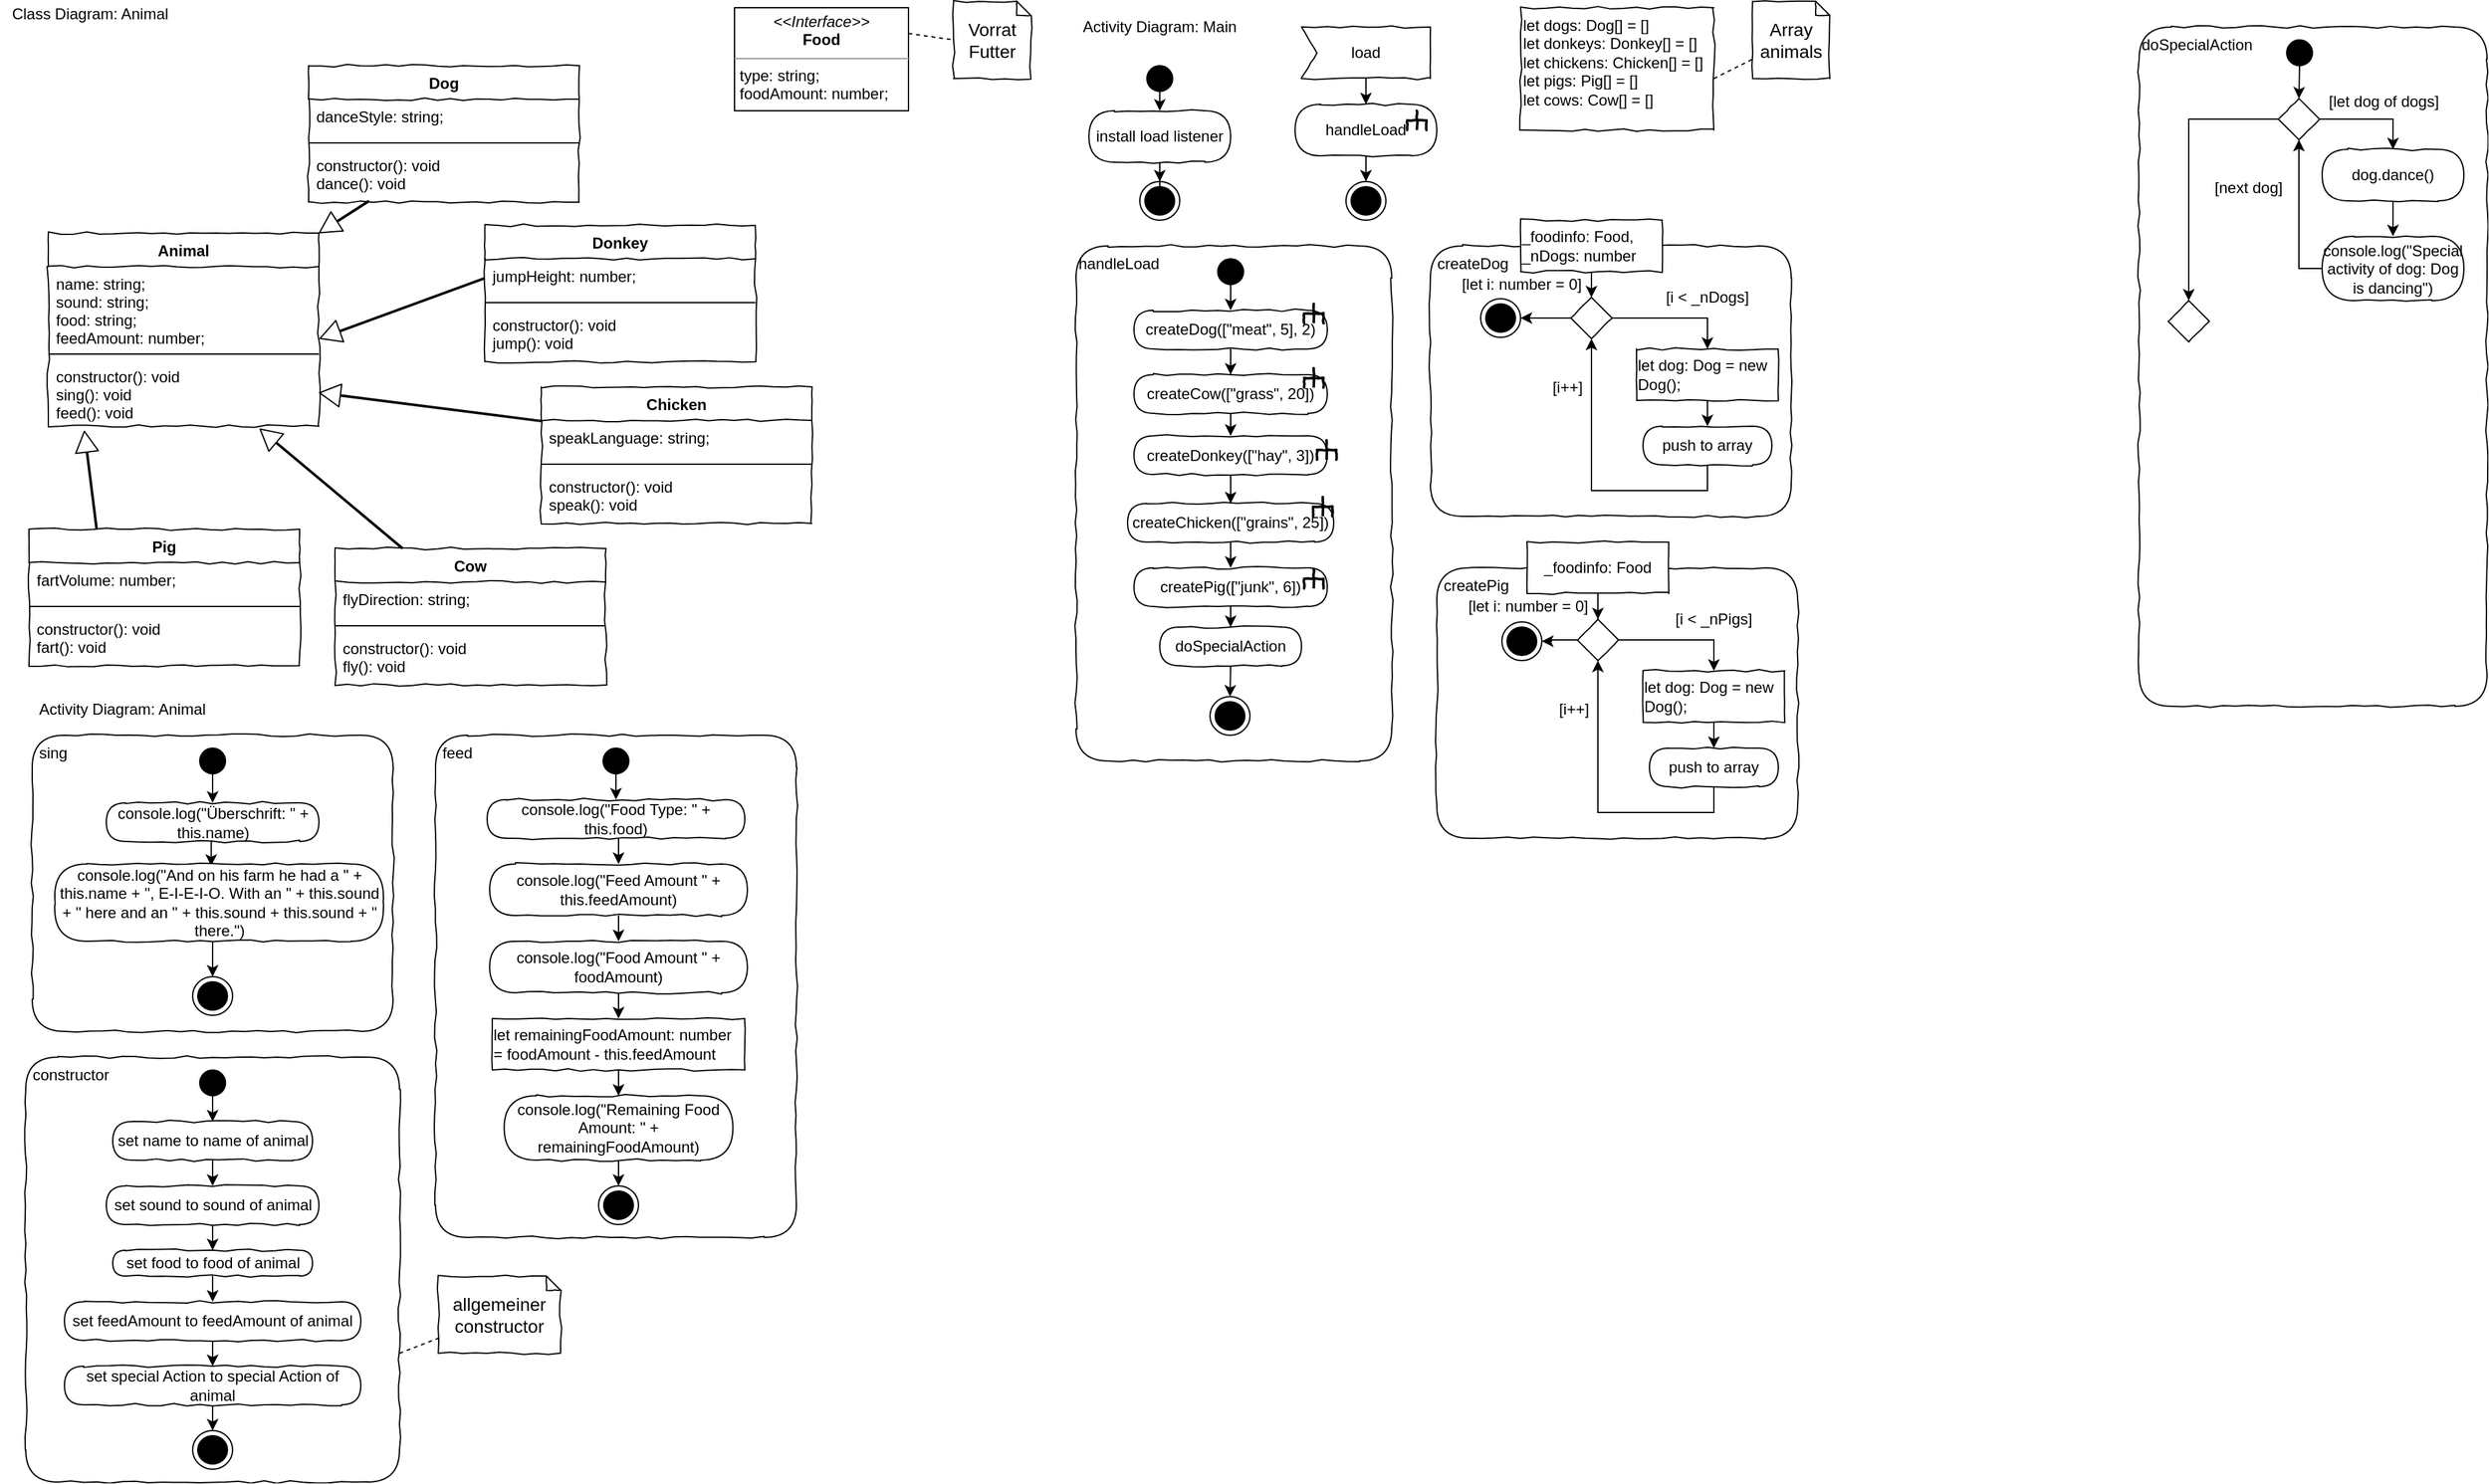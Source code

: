 <mxfile version="14.7.3" type="device"><diagram id="LtoC2fBkHZa1BWU_p3-x" name="Page-1"><mxGraphModel dx="1444" dy="1093" grid="1" gridSize="10" guides="1" tooltips="1" connect="1" arrows="1" fold="1" page="1" pageScale="1" pageWidth="827" pageHeight="1169" math="0" shadow="0"><root><mxCell id="0"/><mxCell id="1" parent="0"/><mxCell id="iDxGfDE0ecBBs0N5Aa1H-6" value="Animal" style="swimlane;fontStyle=1;align=center;verticalAlign=top;childLayout=stackLayout;horizontal=1;startSize=26;horizontalStack=0;resizeParent=1;resizeParentMax=0;resizeLast=0;collapsible=1;marginBottom=0;rounded=0;shadow=0;comic=1;strokeWidth=1;" parent="1" vertex="1"><mxGeometry x="47.5" y="190" width="210" height="150" as="geometry"><mxRectangle x="20" y="670" width="90" height="26" as="alternateBounds"/></mxGeometry></mxCell><mxCell id="iDxGfDE0ecBBs0N5Aa1H-7" value="name: string;&#10;sound: string;&#10;food: string;&#10;feedAmount: number;" style="text;strokeColor=none;fillColor=none;align=left;verticalAlign=top;spacingLeft=4;spacingRight=4;overflow=hidden;rotatable=0;points=[[0,0.5],[1,0.5]];portConstraint=eastwest;" parent="iDxGfDE0ecBBs0N5Aa1H-6" vertex="1"><mxGeometry y="26" width="210" height="64" as="geometry"/></mxCell><mxCell id="iDxGfDE0ecBBs0N5Aa1H-8" value="" style="line;strokeWidth=1;fillColor=none;align=left;verticalAlign=middle;spacingTop=-1;spacingLeft=3;spacingRight=3;rotatable=0;labelPosition=right;points=[];portConstraint=eastwest;" parent="iDxGfDE0ecBBs0N5Aa1H-6" vertex="1"><mxGeometry y="90" width="210" height="8" as="geometry"/></mxCell><mxCell id="iDxGfDE0ecBBs0N5Aa1H-9" value="constructor(): void&#10;sing(): void&#10;feed(): void" style="text;strokeColor=none;fillColor=none;align=left;verticalAlign=top;spacingLeft=4;spacingRight=4;overflow=hidden;rotatable=0;points=[[0,0.5],[1,0.5]];portConstraint=eastwest;" parent="iDxGfDE0ecBBs0N5Aa1H-6" vertex="1"><mxGeometry y="98" width="210" height="52" as="geometry"/></mxCell><mxCell id="iDxGfDE0ecBBs0N5Aa1H-27" value="&lt;div style=&quot;text-align: left&quot;&gt;&lt;span&gt;&amp;nbsp;sing&lt;/span&gt;&lt;/div&gt;" style="rounded=1;whiteSpace=wrap;html=1;shadow=0;glass=0;comic=1;strokeColor=#000000;labelPosition=center;verticalLabelPosition=middle;align=left;verticalAlign=top;absoluteArcSize=1;arcSize=50;" parent="1" vertex="1"><mxGeometry x="35" y="580" width="280" height="230" as="geometry"/></mxCell><mxCell id="iDxGfDE0ecBBs0N5Aa1H-32" style="edgeStyle=orthogonalEdgeStyle;rounded=0;orthogonalLoop=1;jettySize=auto;html=1;exitX=0.5;exitY=1;exitDx=0;exitDy=0;entryX=0.476;entryY=0.025;entryDx=0;entryDy=0;entryPerimeter=0;" parent="1" source="iDxGfDE0ecBBs0N5Aa1H-29" target="iDxGfDE0ecBBs0N5Aa1H-31" edge="1"><mxGeometry relative="1" as="geometry"/></mxCell><mxCell id="iDxGfDE0ecBBs0N5Aa1H-29" value="console.log(&quot;Überschrift: &quot; + this.name)" style="rounded=1;whiteSpace=wrap;html=1;absoluteArcSize=1;arcSize=50;strokeWidth=1;shadow=0;comic=1;" parent="1" vertex="1"><mxGeometry x="92.5" y="632.5" width="165" height="30" as="geometry"/></mxCell><mxCell id="iDxGfDE0ecBBs0N5Aa1H-34" style="edgeStyle=orthogonalEdgeStyle;rounded=0;orthogonalLoop=1;jettySize=auto;html=1;exitX=0.5;exitY=1;exitDx=0;exitDy=0;entryX=0.5;entryY=0;entryDx=0;entryDy=0;" parent="1" source="iDxGfDE0ecBBs0N5Aa1H-31" target="iDxGfDE0ecBBs0N5Aa1H-33" edge="1"><mxGeometry relative="1" as="geometry"/></mxCell><mxCell id="iDxGfDE0ecBBs0N5Aa1H-31" value="console.log(&quot;And on his farm he had a &quot; + this.name + &quot;, E-I-E-I-O. With an &quot; + this.sound + &quot; here and an &quot; + this.sound + this.sound + &quot; there.&quot;)" style="rounded=1;whiteSpace=wrap;html=1;absoluteArcSize=1;arcSize=50;strokeWidth=1;shadow=0;comic=1;" parent="1" vertex="1"><mxGeometry x="52.5" y="680" width="255" height="60" as="geometry"/></mxCell><mxCell id="iDxGfDE0ecBBs0N5Aa1H-33" value="" style="ellipse;html=1;shape=endState;fillColor=#000000;strokeColor=#000000;comic=1" parent="1" vertex="1"><mxGeometry x="159.5" y="767.5" width="31" height="30" as="geometry"/></mxCell><mxCell id="iDxGfDE0ecBBs0N5Aa1H-35" value="&lt;div style=&quot;text-align: left&quot;&gt;&lt;span&gt;&amp;nbsp;feed&lt;/span&gt;&lt;/div&gt;" style="rounded=1;whiteSpace=wrap;html=1;shadow=0;glass=0;comic=1;strokeColor=#000000;labelPosition=center;verticalLabelPosition=middle;align=left;verticalAlign=top;absoluteArcSize=1;arcSize=50;" parent="1" vertex="1"><mxGeometry x="348" y="580" width="280" height="390" as="geometry"/></mxCell><mxCell id="iDxGfDE0ecBBs0N5Aa1H-41" value="Vorrat Futter" style="shape=note;strokeWidth=1;fontSize=14;size=11;whiteSpace=wrap;html=1;rounded=0;shadow=0;comic=1;fillColor=#FFFFFF;" parent="1" vertex="1"><mxGeometry x="750" y="10" width="60" height="60" as="geometry"/></mxCell><mxCell id="iDxGfDE0ecBBs0N5Aa1H-42" value="" style="endArrow=none;dashed=1;html=1;exitX=1;exitY=0.25;exitDx=0;exitDy=0;entryX=0;entryY=0.5;entryDx=0;entryDy=0;entryPerimeter=0;" parent="1" source="iDxGfDE0ecBBs0N5Aa1H-43" edge="1" target="iDxGfDE0ecBBs0N5Aa1H-41"><mxGeometry width="50" height="50" relative="1" as="geometry"><mxPoint x="689.73" y="116.772" as="sourcePoint"/><mxPoint x="728.75" y="69.615" as="targetPoint"/></mxGeometry></mxCell><mxCell id="iDxGfDE0ecBBs0N5Aa1H-43" value="&lt;p style=&quot;margin: 0px ; margin-top: 4px ; text-align: center&quot;&gt;&lt;i&gt;&amp;lt;&amp;lt;Interface&amp;gt;&amp;gt;&lt;/i&gt;&lt;br&gt;&lt;b&gt;Food&lt;/b&gt;&lt;/p&gt;&lt;hr size=&quot;1&quot;&gt;&lt;p style=&quot;margin: 0px ; margin-left: 4px&quot;&gt;&lt;/p&gt;&lt;p style=&quot;margin: 0px ; margin-left: 4px&quot;&gt;type: string;&lt;/p&gt;&lt;p style=&quot;margin: 0px ; margin-left: 4px&quot;&gt;foodAmount: number;&lt;/p&gt;&lt;p style=&quot;margin: 0px ; margin-left: 4px&quot;&gt;&lt;br&gt;&lt;/p&gt;" style="verticalAlign=top;align=left;overflow=fill;fontSize=12;fontFamily=Helvetica;html=1;" parent="1" vertex="1"><mxGeometry x="580" y="15" width="135" height="80" as="geometry"/></mxCell><mxCell id="iDxGfDE0ecBBs0N5Aa1H-44" value="Class Diagram: Animal" style="text;html=1;strokeColor=none;fillColor=none;align=center;verticalAlign=middle;whiteSpace=wrap;rounded=0;" parent="1" vertex="1"><mxGeometry x="10" y="10" width="140" height="20" as="geometry"/></mxCell><mxCell id="iDxGfDE0ecBBs0N5Aa1H-45" value="Activity Diagram: Animal" style="text;html=1;strokeColor=none;fillColor=none;align=center;verticalAlign=middle;whiteSpace=wrap;rounded=0;" parent="1" vertex="1"><mxGeometry x="35" y="550" width="140" height="20" as="geometry"/></mxCell><mxCell id="iDxGfDE0ecBBs0N5Aa1H-49" style="edgeStyle=orthogonalEdgeStyle;rounded=0;orthogonalLoop=1;jettySize=auto;html=1;exitX=0.5;exitY=1;exitDx=0;exitDy=0;entryX=0.5;entryY=0;entryDx=0;entryDy=0;" parent="1" source="iDxGfDE0ecBBs0N5Aa1H-46" target="iDxGfDE0ecBBs0N5Aa1H-48" edge="1"><mxGeometry relative="1" as="geometry"/></mxCell><mxCell id="iDxGfDE0ecBBs0N5Aa1H-46" value="console.log(&quot;Food Type: &quot; + this.food)" style="rounded=1;whiteSpace=wrap;html=1;absoluteArcSize=1;arcSize=50;strokeWidth=1;shadow=0;comic=1;" parent="1" vertex="1"><mxGeometry x="388" y="630" width="200" height="30" as="geometry"/></mxCell><mxCell id="iDxGfDE0ecBBs0N5Aa1H-52" style="edgeStyle=orthogonalEdgeStyle;rounded=0;orthogonalLoop=1;jettySize=auto;html=1;exitX=0.5;exitY=1;exitDx=0;exitDy=0;entryX=0.5;entryY=0;entryDx=0;entryDy=0;" parent="1" source="iDxGfDE0ecBBs0N5Aa1H-48" target="iDxGfDE0ecBBs0N5Aa1H-50" edge="1"><mxGeometry relative="1" as="geometry"/></mxCell><mxCell id="iDxGfDE0ecBBs0N5Aa1H-48" value="console.log(&quot;Feed Amount &quot; + this.feedAmount)" style="rounded=1;whiteSpace=wrap;html=1;absoluteArcSize=1;arcSize=50;strokeWidth=1;shadow=0;comic=1;" parent="1" vertex="1"><mxGeometry x="390" y="680" width="200" height="40" as="geometry"/></mxCell><mxCell id="iDxGfDE0ecBBs0N5Aa1H-53" style="edgeStyle=orthogonalEdgeStyle;rounded=0;orthogonalLoop=1;jettySize=auto;html=1;exitX=0.5;exitY=1;exitDx=0;exitDy=0;entryX=0.5;entryY=0;entryDx=0;entryDy=0;" parent="1" source="iDxGfDE0ecBBs0N5Aa1H-50" target="iDxGfDE0ecBBs0N5Aa1H-51" edge="1"><mxGeometry relative="1" as="geometry"/></mxCell><mxCell id="iDxGfDE0ecBBs0N5Aa1H-50" value="console.log(&quot;Food Amount &quot; + foodAmount)" style="rounded=1;whiteSpace=wrap;html=1;absoluteArcSize=1;arcSize=50;strokeWidth=1;shadow=0;comic=1;" parent="1" vertex="1"><mxGeometry x="390" y="740" width="200" height="40" as="geometry"/></mxCell><mxCell id="iDxGfDE0ecBBs0N5Aa1H-55" style="edgeStyle=orthogonalEdgeStyle;rounded=0;orthogonalLoop=1;jettySize=auto;html=1;exitX=0.5;exitY=1;exitDx=0;exitDy=0;entryX=0.5;entryY=0;entryDx=0;entryDy=0;" parent="1" source="iDxGfDE0ecBBs0N5Aa1H-51" target="iDxGfDE0ecBBs0N5Aa1H-54" edge="1"><mxGeometry relative="1" as="geometry"/></mxCell><mxCell id="iDxGfDE0ecBBs0N5Aa1H-51" value="&lt;div style=&quot;text-align: left&quot;&gt;let remainingFoodAmount: number = foodAmount - this.feedAmount&lt;/div&gt;" style="rounded=0;whiteSpace=wrap;html=1;comic=1;" parent="1" vertex="1"><mxGeometry x="392" y="800" width="196" height="40" as="geometry"/></mxCell><mxCell id="iDxGfDE0ecBBs0N5Aa1H-58" style="edgeStyle=orthogonalEdgeStyle;rounded=0;orthogonalLoop=1;jettySize=auto;html=1;exitX=0.5;exitY=1;exitDx=0;exitDy=0;entryX=0.5;entryY=0;entryDx=0;entryDy=0;" parent="1" source="iDxGfDE0ecBBs0N5Aa1H-54" target="iDxGfDE0ecBBs0N5Aa1H-56" edge="1"><mxGeometry relative="1" as="geometry"/></mxCell><mxCell id="iDxGfDE0ecBBs0N5Aa1H-54" value="console.log(&quot;Remaining Food Amount: &quot; + remainingFoodAmount)" style="rounded=1;whiteSpace=wrap;html=1;absoluteArcSize=1;arcSize=50;strokeWidth=1;shadow=0;comic=1;" parent="1" vertex="1"><mxGeometry x="401.25" y="860" width="177.5" height="50" as="geometry"/></mxCell><mxCell id="iDxGfDE0ecBBs0N5Aa1H-56" value="" style="ellipse;html=1;shape=endState;fillColor=#000000;strokeColor=#000000;comic=1" parent="1" vertex="1"><mxGeometry x="474.5" y="930" width="31" height="30" as="geometry"/></mxCell><mxCell id="iDxGfDE0ecBBs0N5Aa1H-60" value="Activity Diagram: Main" style="text;html=1;strokeColor=none;fillColor=none;align=center;verticalAlign=middle;whiteSpace=wrap;rounded=0;" parent="1" vertex="1"><mxGeometry x="840" y="20" width="140" height="20" as="geometry"/></mxCell><mxCell id="iDxGfDE0ecBBs0N5Aa1H-63" style="edgeStyle=orthogonalEdgeStyle;rounded=0;orthogonalLoop=1;jettySize=auto;html=1;exitX=0.5;exitY=1;exitDx=0;exitDy=0;entryX=0.5;entryY=0;entryDx=0;entryDy=0;" parent="1" source="iDxGfDE0ecBBs0N5Aa1H-61" target="iDxGfDE0ecBBs0N5Aa1H-62" edge="1"><mxGeometry relative="1" as="geometry"/></mxCell><mxCell id="iDxGfDE0ecBBs0N5Aa1H-61" value="" style="ellipse;whiteSpace=wrap;html=1;rounded=0;shadow=0;comic=0;labelBackgroundColor=none;strokeColor=#000000;strokeWidth=1;fillColor=#000000;fontFamily=Verdana;fontSize=12;fontColor=#000000;align=center;comic=1" parent="1" vertex="1"><mxGeometry x="900" y="60" width="20" height="20" as="geometry"/></mxCell><mxCell id="iDxGfDE0ecBBs0N5Aa1H-65" style="edgeStyle=orthogonalEdgeStyle;rounded=0;orthogonalLoop=1;jettySize=auto;html=1;exitX=0.5;exitY=1;exitDx=0;exitDy=0;" parent="1" source="iDxGfDE0ecBBs0N5Aa1H-62" target="iDxGfDE0ecBBs0N5Aa1H-64" edge="1"><mxGeometry relative="1" as="geometry"/></mxCell><mxCell id="iDxGfDE0ecBBs0N5Aa1H-62" value="install load listener" style="rounded=1;whiteSpace=wrap;html=1;absoluteArcSize=1;arcSize=50;strokeWidth=1;shadow=0;comic=1;" parent="1" vertex="1"><mxGeometry x="855" y="95" width="110" height="40" as="geometry"/></mxCell><mxCell id="iDxGfDE0ecBBs0N5Aa1H-64" value="" style="ellipse;html=1;shape=endState;fillColor=#000000;strokeColor=#000000;comic=1" parent="1" vertex="1"><mxGeometry x="894.5" y="150" width="31" height="30" as="geometry"/></mxCell><mxCell id="iDxGfDE0ecBBs0N5Aa1H-68" style="edgeStyle=orthogonalEdgeStyle;rounded=0;orthogonalLoop=1;jettySize=auto;html=1;exitX=0.5;exitY=1;exitDx=0;exitDy=0;exitPerimeter=0;entryX=0.5;entryY=0;entryDx=0;entryDy=0;" parent="1" source="iDxGfDE0ecBBs0N5Aa1H-66" target="iDxGfDE0ecBBs0N5Aa1H-67" edge="1"><mxGeometry relative="1" as="geometry"/></mxCell><mxCell id="iDxGfDE0ecBBs0N5Aa1H-66" value="load" style="shape=mxgraph.sysml.accEvent;flipH=0;whiteSpace=wrap;align=center;shadow=0;strokeWidth=1;comic=1" parent="1" vertex="1"><mxGeometry x="1020" y="30" width="100" height="40" as="geometry"/></mxCell><mxCell id="iDxGfDE0ecBBs0N5Aa1H-70" style="edgeStyle=orthogonalEdgeStyle;rounded=0;orthogonalLoop=1;jettySize=auto;html=1;exitX=0.5;exitY=1;exitDx=0;exitDy=0;entryX=0.5;entryY=0;entryDx=0;entryDy=0;" parent="1" source="iDxGfDE0ecBBs0N5Aa1H-67" target="iDxGfDE0ecBBs0N5Aa1H-69" edge="1"><mxGeometry relative="1" as="geometry"/></mxCell><mxCell id="iDxGfDE0ecBBs0N5Aa1H-67" value="handleLoad" style="rounded=1;whiteSpace=wrap;html=1;absoluteArcSize=1;arcSize=50;strokeWidth=1;shadow=0;comic=1;" parent="1" vertex="1"><mxGeometry x="1015" y="90" width="110" height="40" as="geometry"/></mxCell><mxCell id="iDxGfDE0ecBBs0N5Aa1H-69" value="" style="ellipse;html=1;shape=endState;fillColor=#000000;strokeColor=#000000;comic=1" parent="1" vertex="1"><mxGeometry x="1054.5" y="150" width="31" height="30" as="geometry"/></mxCell><mxCell id="iDxGfDE0ecBBs0N5Aa1H-71" value="" style="group;rotation=90;" parent="1" vertex="1" connectable="0"><mxGeometry x="1100" y="90" width="20" height="20" as="geometry"/></mxCell><mxCell id="iDxGfDE0ecBBs0N5Aa1H-72" value="" style="strokeWidth=2;html=1;shape=mxgraph.flowchart.annotation_2;align=left;rounded=1;comic=1;rotation=90;" parent="iDxGfDE0ecBBs0N5Aa1H-71" vertex="1"><mxGeometry x="2" y="5" width="15" height="15" as="geometry"/></mxCell><mxCell id="iDxGfDE0ecBBs0N5Aa1H-73" value="" style="endArrow=none;html=1;exitX=1;exitY=0.5;exitPerimeter=0;strokeWidth=2;" parent="iDxGfDE0ecBBs0N5Aa1H-71" source="iDxGfDE0ecBBs0N5Aa1H-72" edge="1"><mxGeometry width="50" height="50" relative="1" as="geometry"><mxPoint x="-46.667" as="sourcePoint"/><mxPoint x="10" y="13" as="targetPoint"/></mxGeometry></mxCell><mxCell id="okwUxpCZkqapi9Yfx2VA-2" style="edgeStyle=orthogonalEdgeStyle;rounded=0;orthogonalLoop=1;jettySize=auto;html=1;exitX=0.5;exitY=1;exitDx=0;exitDy=0;entryX=0.5;entryY=0;entryDx=0;entryDy=0;" edge="1" parent="1" source="okwUxpCZkqapi9Yfx2VA-1" target="iDxGfDE0ecBBs0N5Aa1H-29"><mxGeometry relative="1" as="geometry"/></mxCell><mxCell id="okwUxpCZkqapi9Yfx2VA-1" value="" style="ellipse;whiteSpace=wrap;html=1;rounded=0;shadow=0;comic=0;labelBackgroundColor=none;strokeColor=#000000;strokeWidth=1;fillColor=#000000;fontFamily=Verdana;fontSize=12;fontColor=#000000;align=center;comic=1" vertex="1" parent="1"><mxGeometry x="165" y="590" width="20" height="20" as="geometry"/></mxCell><mxCell id="okwUxpCZkqapi9Yfx2VA-4" style="edgeStyle=orthogonalEdgeStyle;rounded=0;orthogonalLoop=1;jettySize=auto;html=1;exitX=0.5;exitY=1;exitDx=0;exitDy=0;entryX=0.5;entryY=0;entryDx=0;entryDy=0;" edge="1" parent="1" source="okwUxpCZkqapi9Yfx2VA-3" target="iDxGfDE0ecBBs0N5Aa1H-46"><mxGeometry relative="1" as="geometry"/></mxCell><mxCell id="okwUxpCZkqapi9Yfx2VA-3" value="" style="ellipse;whiteSpace=wrap;html=1;rounded=0;shadow=0;comic=0;labelBackgroundColor=none;strokeColor=#000000;strokeWidth=1;fillColor=#000000;fontFamily=Verdana;fontSize=12;fontColor=#000000;align=center;comic=1" vertex="1" parent="1"><mxGeometry x="478" y="590" width="20" height="20" as="geometry"/></mxCell><mxCell id="okwUxpCZkqapi9Yfx2VA-6" value="Dog" style="swimlane;fontStyle=1;align=center;verticalAlign=top;childLayout=stackLayout;horizontal=1;startSize=26;horizontalStack=0;resizeParent=1;resizeParentMax=0;resizeLast=0;collapsible=1;marginBottom=0;rounded=0;shadow=0;comic=1;strokeWidth=1;" vertex="1" parent="1"><mxGeometry x="249.5" y="60" width="210" height="106" as="geometry"><mxRectangle x="20" y="670" width="90" height="26" as="alternateBounds"/></mxGeometry></mxCell><mxCell id="okwUxpCZkqapi9Yfx2VA-7" value="danceStyle: string;" style="text;strokeColor=none;fillColor=none;align=left;verticalAlign=top;spacingLeft=4;spacingRight=4;overflow=hidden;rotatable=0;points=[[0,0.5],[1,0.5]];portConstraint=eastwest;" vertex="1" parent="okwUxpCZkqapi9Yfx2VA-6"><mxGeometry y="26" width="210" height="30" as="geometry"/></mxCell><mxCell id="okwUxpCZkqapi9Yfx2VA-8" value="" style="line;strokeWidth=1;fillColor=none;align=left;verticalAlign=middle;spacingTop=-1;spacingLeft=3;spacingRight=3;rotatable=0;labelPosition=right;points=[];portConstraint=eastwest;" vertex="1" parent="okwUxpCZkqapi9Yfx2VA-6"><mxGeometry y="56" width="210" height="8" as="geometry"/></mxCell><mxCell id="okwUxpCZkqapi9Yfx2VA-9" value="constructor(): void&#10;dance(): void" style="text;strokeColor=none;fillColor=none;align=left;verticalAlign=top;spacingLeft=4;spacingRight=4;overflow=hidden;rotatable=0;points=[[0,0.5],[1,0.5]];portConstraint=eastwest;" vertex="1" parent="okwUxpCZkqapi9Yfx2VA-6"><mxGeometry y="64" width="210" height="42" as="geometry"/></mxCell><mxCell id="okwUxpCZkqapi9Yfx2VA-10" value="Chicken" style="swimlane;fontStyle=1;align=center;verticalAlign=top;childLayout=stackLayout;horizontal=1;startSize=26;horizontalStack=0;resizeParent=1;resizeParentMax=0;resizeLast=0;collapsible=1;marginBottom=0;rounded=0;shadow=0;comic=1;strokeWidth=1;" vertex="1" parent="1"><mxGeometry x="430" y="309.5" width="210" height="106" as="geometry"><mxRectangle x="20" y="670" width="90" height="26" as="alternateBounds"/></mxGeometry></mxCell><mxCell id="okwUxpCZkqapi9Yfx2VA-11" value="speakLanguage: string;" style="text;strokeColor=none;fillColor=none;align=left;verticalAlign=top;spacingLeft=4;spacingRight=4;overflow=hidden;rotatable=0;points=[[0,0.5],[1,0.5]];portConstraint=eastwest;" vertex="1" parent="okwUxpCZkqapi9Yfx2VA-10"><mxGeometry y="26" width="210" height="30" as="geometry"/></mxCell><mxCell id="okwUxpCZkqapi9Yfx2VA-12" value="" style="line;strokeWidth=1;fillColor=none;align=left;verticalAlign=middle;spacingTop=-1;spacingLeft=3;spacingRight=3;rotatable=0;labelPosition=right;points=[];portConstraint=eastwest;" vertex="1" parent="okwUxpCZkqapi9Yfx2VA-10"><mxGeometry y="56" width="210" height="8" as="geometry"/></mxCell><mxCell id="okwUxpCZkqapi9Yfx2VA-13" value="constructor(): void&#10;speak(): void" style="text;strokeColor=none;fillColor=none;align=left;verticalAlign=top;spacingLeft=4;spacingRight=4;overflow=hidden;rotatable=0;points=[[0,0.5],[1,0.5]];portConstraint=eastwest;" vertex="1" parent="okwUxpCZkqapi9Yfx2VA-10"><mxGeometry y="64" width="210" height="42" as="geometry"/></mxCell><mxCell id="okwUxpCZkqapi9Yfx2VA-14" value="Pig" style="swimlane;fontStyle=1;align=center;verticalAlign=top;childLayout=stackLayout;horizontal=1;startSize=26;horizontalStack=0;resizeParent=1;resizeParentMax=0;resizeLast=0;collapsible=1;marginBottom=0;rounded=0;shadow=0;comic=1;strokeWidth=1;" vertex="1" parent="1"><mxGeometry x="32.5" y="420" width="210" height="106" as="geometry"><mxRectangle x="20" y="670" width="90" height="26" as="alternateBounds"/></mxGeometry></mxCell><mxCell id="okwUxpCZkqapi9Yfx2VA-15" value="fartVolume: number;" style="text;strokeColor=none;fillColor=none;align=left;verticalAlign=top;spacingLeft=4;spacingRight=4;overflow=hidden;rotatable=0;points=[[0,0.5],[1,0.5]];portConstraint=eastwest;" vertex="1" parent="okwUxpCZkqapi9Yfx2VA-14"><mxGeometry y="26" width="210" height="30" as="geometry"/></mxCell><mxCell id="okwUxpCZkqapi9Yfx2VA-16" value="" style="line;strokeWidth=1;fillColor=none;align=left;verticalAlign=middle;spacingTop=-1;spacingLeft=3;spacingRight=3;rotatable=0;labelPosition=right;points=[];portConstraint=eastwest;" vertex="1" parent="okwUxpCZkqapi9Yfx2VA-14"><mxGeometry y="56" width="210" height="8" as="geometry"/></mxCell><mxCell id="okwUxpCZkqapi9Yfx2VA-17" value="constructor(): void&#10;fart(): void" style="text;strokeColor=none;fillColor=none;align=left;verticalAlign=top;spacingLeft=4;spacingRight=4;overflow=hidden;rotatable=0;points=[[0,0.5],[1,0.5]];portConstraint=eastwest;" vertex="1" parent="okwUxpCZkqapi9Yfx2VA-14"><mxGeometry y="64" width="210" height="42" as="geometry"/></mxCell><mxCell id="okwUxpCZkqapi9Yfx2VA-18" value="Donkey" style="swimlane;fontStyle=1;align=center;verticalAlign=top;childLayout=stackLayout;horizontal=1;startSize=26;horizontalStack=0;resizeParent=1;resizeParentMax=0;resizeLast=0;collapsible=1;marginBottom=0;rounded=0;shadow=0;comic=1;strokeWidth=1;" vertex="1" parent="1"><mxGeometry x="386.25" y="184" width="210" height="106" as="geometry"><mxRectangle x="20" y="670" width="90" height="26" as="alternateBounds"/></mxGeometry></mxCell><mxCell id="okwUxpCZkqapi9Yfx2VA-19" value="jumpHeight: number;" style="text;strokeColor=none;fillColor=none;align=left;verticalAlign=top;spacingLeft=4;spacingRight=4;overflow=hidden;rotatable=0;points=[[0,0.5],[1,0.5]];portConstraint=eastwest;" vertex="1" parent="okwUxpCZkqapi9Yfx2VA-18"><mxGeometry y="26" width="210" height="30" as="geometry"/></mxCell><mxCell id="okwUxpCZkqapi9Yfx2VA-20" value="" style="line;strokeWidth=1;fillColor=none;align=left;verticalAlign=middle;spacingTop=-1;spacingLeft=3;spacingRight=3;rotatable=0;labelPosition=right;points=[];portConstraint=eastwest;" vertex="1" parent="okwUxpCZkqapi9Yfx2VA-18"><mxGeometry y="56" width="210" height="8" as="geometry"/></mxCell><mxCell id="okwUxpCZkqapi9Yfx2VA-21" value="constructor(): void&#10;jump(): void" style="text;strokeColor=none;fillColor=none;align=left;verticalAlign=top;spacingLeft=4;spacingRight=4;overflow=hidden;rotatable=0;points=[[0,0.5],[1,0.5]];portConstraint=eastwest;" vertex="1" parent="okwUxpCZkqapi9Yfx2VA-18"><mxGeometry y="64" width="210" height="42" as="geometry"/></mxCell><mxCell id="okwUxpCZkqapi9Yfx2VA-22" value="Cow" style="swimlane;fontStyle=1;align=center;verticalAlign=top;childLayout=stackLayout;horizontal=1;startSize=26;horizontalStack=0;resizeParent=1;resizeParentMax=0;resizeLast=0;collapsible=1;marginBottom=0;rounded=0;shadow=0;comic=1;strokeWidth=1;" vertex="1" parent="1"><mxGeometry x="270" y="435" width="210" height="106" as="geometry"><mxRectangle x="20" y="670" width="90" height="26" as="alternateBounds"/></mxGeometry></mxCell><mxCell id="okwUxpCZkqapi9Yfx2VA-23" value="flyDirection: string;" style="text;strokeColor=none;fillColor=none;align=left;verticalAlign=top;spacingLeft=4;spacingRight=4;overflow=hidden;rotatable=0;points=[[0,0.5],[1,0.5]];portConstraint=eastwest;" vertex="1" parent="okwUxpCZkqapi9Yfx2VA-22"><mxGeometry y="26" width="210" height="30" as="geometry"/></mxCell><mxCell id="okwUxpCZkqapi9Yfx2VA-24" value="" style="line;strokeWidth=1;fillColor=none;align=left;verticalAlign=middle;spacingTop=-1;spacingLeft=3;spacingRight=3;rotatable=0;labelPosition=right;points=[];portConstraint=eastwest;" vertex="1" parent="okwUxpCZkqapi9Yfx2VA-22"><mxGeometry y="56" width="210" height="8" as="geometry"/></mxCell><mxCell id="okwUxpCZkqapi9Yfx2VA-25" value="constructor(): void&#10;fly(): void" style="text;strokeColor=none;fillColor=none;align=left;verticalAlign=top;spacingLeft=4;spacingRight=4;overflow=hidden;rotatable=0;points=[[0,0.5],[1,0.5]];portConstraint=eastwest;" vertex="1" parent="okwUxpCZkqapi9Yfx2VA-22"><mxGeometry y="64" width="210" height="42" as="geometry"/></mxCell><mxCell id="okwUxpCZkqapi9Yfx2VA-28" value="" style="shape=flexArrow;endArrow=classic;html=1;endWidth=15.667;endSize=5.073;width=1;exitX=0.224;exitY=0.976;exitDx=0;exitDy=0;entryX=1;entryY=0;entryDx=0;entryDy=0;exitPerimeter=0;" edge="1" parent="1" source="okwUxpCZkqapi9Yfx2VA-9" target="iDxGfDE0ecBBs0N5Aa1H-6"><mxGeometry width="50" height="50" relative="1" as="geometry"><mxPoint x="460" y="380" as="sourcePoint"/><mxPoint x="510" y="330" as="targetPoint"/></mxGeometry></mxCell><mxCell id="okwUxpCZkqapi9Yfx2VA-29" value="" style="shape=flexArrow;endArrow=classic;html=1;endWidth=15.667;endSize=5.073;width=1;entryX=1.002;entryY=0.875;entryDx=0;entryDy=0;entryPerimeter=0;exitX=0;exitY=0.5;exitDx=0;exitDy=0;" edge="1" parent="1" source="okwUxpCZkqapi9Yfx2VA-19" target="iDxGfDE0ecBBs0N5Aa1H-7"><mxGeometry width="50" height="50" relative="1" as="geometry"><mxPoint x="330" y="190" as="sourcePoint"/><mxPoint x="125" y="225" as="targetPoint"/></mxGeometry></mxCell><mxCell id="okwUxpCZkqapi9Yfx2VA-30" value="" style="shape=flexArrow;endArrow=classic;html=1;endWidth=15.667;endSize=5.073;width=1;entryX=1;entryY=0.5;entryDx=0;entryDy=0;exitX=0;exitY=0.25;exitDx=0;exitDy=0;" edge="1" parent="1" source="okwUxpCZkqapi9Yfx2VA-10" target="iDxGfDE0ecBBs0N5Aa1H-9"><mxGeometry width="50" height="50" relative="1" as="geometry"><mxPoint x="362.0" y="190" as="sourcePoint"/><mxPoint x="230" y="225" as="targetPoint"/></mxGeometry></mxCell><mxCell id="okwUxpCZkqapi9Yfx2VA-31" value="" style="shape=flexArrow;endArrow=classic;html=1;endWidth=15.667;endSize=5.073;width=1;exitX=0.25;exitY=0;exitDx=0;exitDy=0;entryX=0.781;entryY=1.038;entryDx=0;entryDy=0;entryPerimeter=0;" edge="1" parent="1" source="okwUxpCZkqapi9Yfx2VA-22" target="iDxGfDE0ecBBs0N5Aa1H-9"><mxGeometry width="50" height="50" relative="1" as="geometry"><mxPoint x="360" y="380" as="sourcePoint"/><mxPoint x="220" y="330" as="targetPoint"/></mxGeometry></mxCell><mxCell id="okwUxpCZkqapi9Yfx2VA-32" value="" style="shape=flexArrow;endArrow=classic;html=1;endWidth=15.667;endSize=5.073;width=1;exitX=0.25;exitY=0;exitDx=0;exitDy=0;entryX=0.133;entryY=1.067;entryDx=0;entryDy=0;entryPerimeter=0;" edge="1" parent="1" source="okwUxpCZkqapi9Yfx2VA-14" target="iDxGfDE0ecBBs0N5Aa1H-9"><mxGeometry width="50" height="50" relative="1" as="geometry"><mxPoint x="370" y="390" as="sourcePoint"/><mxPoint x="215" y="370" as="targetPoint"/></mxGeometry></mxCell><mxCell id="okwUxpCZkqapi9Yfx2VA-39" value="&lt;div style=&quot;text-align: left&quot;&gt;&lt;span&gt;handleLoad&lt;/span&gt;&lt;/div&gt;" style="rounded=1;whiteSpace=wrap;html=1;shadow=0;glass=0;comic=1;strokeColor=#000000;labelPosition=center;verticalLabelPosition=middle;align=left;verticalAlign=top;absoluteArcSize=1;arcSize=50;" vertex="1" parent="1"><mxGeometry x="845" y="200" width="245" height="400" as="geometry"/></mxCell><mxCell id="okwUxpCZkqapi9Yfx2VA-40" value="&lt;div style=&quot;text-align: left&quot;&gt;&amp;nbsp;constructor&lt;/div&gt;" style="rounded=1;whiteSpace=wrap;html=1;shadow=0;glass=0;comic=1;strokeColor=#000000;labelPosition=center;verticalLabelPosition=middle;align=left;verticalAlign=top;absoluteArcSize=1;arcSize=50;" vertex="1" parent="1"><mxGeometry x="30" y="830" width="290" height="330" as="geometry"/></mxCell><mxCell id="okwUxpCZkqapi9Yfx2VA-45" style="edgeStyle=orthogonalEdgeStyle;rounded=0;orthogonalLoop=1;jettySize=auto;html=1;exitX=0.5;exitY=1;exitDx=0;exitDy=0;entryX=0.5;entryY=0;entryDx=0;entryDy=0;" edge="1" parent="1" source="okwUxpCZkqapi9Yfx2VA-41" target="okwUxpCZkqapi9Yfx2VA-42"><mxGeometry relative="1" as="geometry"/></mxCell><mxCell id="okwUxpCZkqapi9Yfx2VA-41" value="" style="ellipse;whiteSpace=wrap;html=1;rounded=0;shadow=0;comic=0;labelBackgroundColor=none;strokeColor=#000000;strokeWidth=1;fillColor=#000000;fontFamily=Verdana;fontSize=12;fontColor=#000000;align=center;comic=1" vertex="1" parent="1"><mxGeometry x="165" y="840" width="20" height="20" as="geometry"/></mxCell><mxCell id="okwUxpCZkqapi9Yfx2VA-47" style="edgeStyle=orthogonalEdgeStyle;rounded=0;orthogonalLoop=1;jettySize=auto;html=1;exitX=0.5;exitY=1;exitDx=0;exitDy=0;entryX=0.5;entryY=0;entryDx=0;entryDy=0;" edge="1" parent="1" source="okwUxpCZkqapi9Yfx2VA-42" target="okwUxpCZkqapi9Yfx2VA-46"><mxGeometry relative="1" as="geometry"/></mxCell><mxCell id="okwUxpCZkqapi9Yfx2VA-42" value="set name to name of animal" style="rounded=1;whiteSpace=wrap;html=1;absoluteArcSize=1;arcSize=50;strokeWidth=1;shadow=0;comic=1;" vertex="1" parent="1"><mxGeometry x="97.5" y="880" width="155" height="30" as="geometry"/></mxCell><mxCell id="okwUxpCZkqapi9Yfx2VA-43" value="allgemeiner constructor" style="shape=note;strokeWidth=1;fontSize=14;size=11;whiteSpace=wrap;html=1;rounded=0;shadow=0;comic=1;fillColor=#FFFFFF;" vertex="1" parent="1"><mxGeometry x="350" y="1000" width="95" height="60" as="geometry"/></mxCell><mxCell id="okwUxpCZkqapi9Yfx2VA-44" value="" style="endArrow=none;dashed=1;html=1;" edge="1" target="okwUxpCZkqapi9Yfx2VA-43" parent="1"><mxGeometry width="50" height="50" relative="1" as="geometry"><mxPoint x="320" y="1060" as="sourcePoint"/><mxPoint x="210" y="1080" as="targetPoint"/></mxGeometry></mxCell><mxCell id="okwUxpCZkqapi9Yfx2VA-49" style="edgeStyle=orthogonalEdgeStyle;rounded=0;orthogonalLoop=1;jettySize=auto;html=1;exitX=0.5;exitY=1;exitDx=0;exitDy=0;entryX=0.5;entryY=0;entryDx=0;entryDy=0;" edge="1" parent="1" source="okwUxpCZkqapi9Yfx2VA-46" target="okwUxpCZkqapi9Yfx2VA-48"><mxGeometry relative="1" as="geometry"/></mxCell><mxCell id="okwUxpCZkqapi9Yfx2VA-46" value="set sound to sound of animal" style="rounded=1;whiteSpace=wrap;html=1;absoluteArcSize=1;arcSize=50;strokeWidth=1;shadow=0;comic=1;" vertex="1" parent="1"><mxGeometry x="92.5" y="930" width="165" height="30" as="geometry"/></mxCell><mxCell id="okwUxpCZkqapi9Yfx2VA-51" style="edgeStyle=orthogonalEdgeStyle;rounded=0;orthogonalLoop=1;jettySize=auto;html=1;exitX=0.5;exitY=1;exitDx=0;exitDy=0;entryX=0.5;entryY=0;entryDx=0;entryDy=0;" edge="1" parent="1" source="okwUxpCZkqapi9Yfx2VA-48" target="okwUxpCZkqapi9Yfx2VA-50"><mxGeometry relative="1" as="geometry"/></mxCell><mxCell id="okwUxpCZkqapi9Yfx2VA-48" value="set food to food of animal" style="rounded=1;whiteSpace=wrap;html=1;absoluteArcSize=1;arcSize=50;strokeWidth=1;shadow=0;comic=1;" vertex="1" parent="1"><mxGeometry x="97.5" y="980" width="155" height="20" as="geometry"/></mxCell><mxCell id="okwUxpCZkqapi9Yfx2VA-55" style="edgeStyle=orthogonalEdgeStyle;rounded=0;orthogonalLoop=1;jettySize=auto;html=1;exitX=0.5;exitY=1;exitDx=0;exitDy=0;entryX=0.5;entryY=0;entryDx=0;entryDy=0;" edge="1" parent="1" source="okwUxpCZkqapi9Yfx2VA-50" target="okwUxpCZkqapi9Yfx2VA-54"><mxGeometry relative="1" as="geometry"/></mxCell><mxCell id="okwUxpCZkqapi9Yfx2VA-50" value="set feedAmount to feedAmount of animal" style="rounded=1;whiteSpace=wrap;html=1;absoluteArcSize=1;arcSize=50;strokeWidth=1;shadow=0;comic=1;" vertex="1" parent="1"><mxGeometry x="60" y="1020" width="230" height="30" as="geometry"/></mxCell><mxCell id="okwUxpCZkqapi9Yfx2VA-52" value="" style="ellipse;html=1;shape=endState;fillColor=#000000;strokeColor=#000000;comic=1" vertex="1" parent="1"><mxGeometry x="159.5" y="1120" width="31" height="30" as="geometry"/></mxCell><mxCell id="okwUxpCZkqapi9Yfx2VA-56" style="edgeStyle=orthogonalEdgeStyle;rounded=0;orthogonalLoop=1;jettySize=auto;html=1;exitX=0.5;exitY=1;exitDx=0;exitDy=0;entryX=0.5;entryY=0;entryDx=0;entryDy=0;" edge="1" parent="1" source="okwUxpCZkqapi9Yfx2VA-54" target="okwUxpCZkqapi9Yfx2VA-52"><mxGeometry relative="1" as="geometry"/></mxCell><mxCell id="okwUxpCZkqapi9Yfx2VA-54" value="set special Action to special Action of animal" style="rounded=1;whiteSpace=wrap;html=1;absoluteArcSize=1;arcSize=50;strokeWidth=1;shadow=0;comic=1;" vertex="1" parent="1"><mxGeometry x="60" y="1070" width="230" height="30" as="geometry"/></mxCell><mxCell id="okwUxpCZkqapi9Yfx2VA-67" style="edgeStyle=orthogonalEdgeStyle;rounded=0;orthogonalLoop=1;jettySize=auto;html=1;exitX=0.5;exitY=1;exitDx=0;exitDy=0;entryX=0.5;entryY=0;entryDx=0;entryDy=0;" edge="1" parent="1" source="okwUxpCZkqapi9Yfx2VA-57" target="okwUxpCZkqapi9Yfx2VA-64"><mxGeometry relative="1" as="geometry"/></mxCell><mxCell id="okwUxpCZkqapi9Yfx2VA-57" value="" style="ellipse;whiteSpace=wrap;html=1;rounded=0;shadow=0;comic=0;labelBackgroundColor=none;strokeColor=#000000;strokeWidth=1;fillColor=#000000;fontFamily=Verdana;fontSize=12;fontColor=#000000;align=center;comic=1" vertex="1" parent="1"><mxGeometry x="955" y="210" width="20" height="20" as="geometry"/></mxCell><mxCell id="okwUxpCZkqapi9Yfx2VA-61" value="&lt;div style=&quot;text-align: left&quot;&gt;&lt;span&gt;let dogs: Dog[] = []&lt;/span&gt;&lt;br&gt;&lt;/div&gt;&lt;div style=&quot;text-align: left&quot;&gt;&lt;span&gt;let donkeys: Donkey[] = []&lt;/span&gt;&lt;/div&gt;&lt;div style=&quot;text-align: left&quot;&gt;&lt;span&gt;let chickens: Chicken[] = []&lt;/span&gt;&lt;/div&gt;&lt;div style=&quot;text-align: left&quot;&gt;&lt;span&gt;let pigs: Pig[] = []&lt;/span&gt;&lt;/div&gt;&lt;div style=&quot;text-align: left&quot;&gt;&lt;span&gt;let cows: Cow[] = []&lt;/span&gt;&lt;/div&gt;" style="rounded=0;whiteSpace=wrap;html=1;shadow=0;glass=0;comic=1;strokeColor=#000000;labelPosition=center;verticalLabelPosition=middle;align=left;verticalAlign=top;absoluteArcSize=1;arcSize=50;" vertex="1" parent="1"><mxGeometry x="1190" y="15" width="150" height="95" as="geometry"/></mxCell><mxCell id="okwUxpCZkqapi9Yfx2VA-69" style="edgeStyle=orthogonalEdgeStyle;rounded=0;orthogonalLoop=1;jettySize=auto;html=1;exitX=0.5;exitY=1;exitDx=0;exitDy=0;entryX=0.5;entryY=0;entryDx=0;entryDy=0;" edge="1" parent="1" source="okwUxpCZkqapi9Yfx2VA-64" target="okwUxpCZkqapi9Yfx2VA-68"><mxGeometry relative="1" as="geometry"/></mxCell><mxCell id="okwUxpCZkqapi9Yfx2VA-64" value="createDog([&quot;meat&quot;, 5], 2)" style="rounded=1;whiteSpace=wrap;html=1;absoluteArcSize=1;arcSize=50;strokeWidth=1;shadow=0;comic=1;" vertex="1" parent="1"><mxGeometry x="890" y="250" width="150" height="30" as="geometry"/></mxCell><mxCell id="okwUxpCZkqapi9Yfx2VA-73" style="edgeStyle=orthogonalEdgeStyle;rounded=0;orthogonalLoop=1;jettySize=auto;html=1;exitX=0.5;exitY=1;exitDx=0;exitDy=0;entryX=0.5;entryY=0;entryDx=0;entryDy=0;" edge="1" parent="1" source="okwUxpCZkqapi9Yfx2VA-68" target="okwUxpCZkqapi9Yfx2VA-70"><mxGeometry relative="1" as="geometry"/></mxCell><mxCell id="okwUxpCZkqapi9Yfx2VA-68" value="createCow([&quot;grass&quot;, 20])" style="rounded=1;whiteSpace=wrap;html=1;absoluteArcSize=1;arcSize=50;strokeWidth=1;shadow=0;comic=1;" vertex="1" parent="1"><mxGeometry x="890" y="300" width="150" height="30" as="geometry"/></mxCell><mxCell id="okwUxpCZkqapi9Yfx2VA-74" style="edgeStyle=orthogonalEdgeStyle;rounded=0;orthogonalLoop=1;jettySize=auto;html=1;exitX=0.5;exitY=1;exitDx=0;exitDy=0;" edge="1" parent="1" source="okwUxpCZkqapi9Yfx2VA-70" target="okwUxpCZkqapi9Yfx2VA-71"><mxGeometry relative="1" as="geometry"/></mxCell><mxCell id="okwUxpCZkqapi9Yfx2VA-70" value="createDonkey([&quot;hay&quot;, 3])" style="rounded=1;whiteSpace=wrap;html=1;absoluteArcSize=1;arcSize=50;strokeWidth=1;shadow=0;comic=1;" vertex="1" parent="1"><mxGeometry x="890" y="347.5" width="150" height="30" as="geometry"/></mxCell><mxCell id="okwUxpCZkqapi9Yfx2VA-117" style="edgeStyle=orthogonalEdgeStyle;rounded=0;orthogonalLoop=1;jettySize=auto;html=1;exitX=0.5;exitY=1;exitDx=0;exitDy=0;entryX=0.5;entryY=0;entryDx=0;entryDy=0;" edge="1" parent="1" source="okwUxpCZkqapi9Yfx2VA-71" target="okwUxpCZkqapi9Yfx2VA-72"><mxGeometry relative="1" as="geometry"/></mxCell><mxCell id="okwUxpCZkqapi9Yfx2VA-71" value="createChicken([&quot;grains&quot;, 25])" style="rounded=1;whiteSpace=wrap;html=1;absoluteArcSize=1;arcSize=50;strokeWidth=1;shadow=0;comic=1;" vertex="1" parent="1"><mxGeometry x="885" y="400" width="160" height="30" as="geometry"/></mxCell><mxCell id="okwUxpCZkqapi9Yfx2VA-82" style="edgeStyle=orthogonalEdgeStyle;rounded=0;orthogonalLoop=1;jettySize=auto;html=1;exitX=0.5;exitY=1;exitDx=0;exitDy=0;entryX=0.5;entryY=0;entryDx=0;entryDy=0;" edge="1" parent="1" source="okwUxpCZkqapi9Yfx2VA-72" target="okwUxpCZkqapi9Yfx2VA-81"><mxGeometry relative="1" as="geometry"/></mxCell><mxCell id="okwUxpCZkqapi9Yfx2VA-72" value="createPig([&quot;junk&quot;, 6])" style="rounded=1;whiteSpace=wrap;html=1;absoluteArcSize=1;arcSize=50;strokeWidth=1;shadow=0;comic=1;" vertex="1" parent="1"><mxGeometry x="890" y="450" width="150" height="30" as="geometry"/></mxCell><mxCell id="okwUxpCZkqapi9Yfx2VA-76" value="" style="ellipse;html=1;shape=endState;fillColor=#000000;strokeColor=#000000;comic=1" vertex="1" parent="1"><mxGeometry x="949" y="550" width="31" height="30" as="geometry"/></mxCell><mxCell id="okwUxpCZkqapi9Yfx2VA-83" style="edgeStyle=orthogonalEdgeStyle;rounded=0;orthogonalLoop=1;jettySize=auto;html=1;exitX=0.5;exitY=1;exitDx=0;exitDy=0;entryX=0.5;entryY=0;entryDx=0;entryDy=0;" edge="1" parent="1" source="okwUxpCZkqapi9Yfx2VA-81" target="okwUxpCZkqapi9Yfx2VA-76"><mxGeometry relative="1" as="geometry"/></mxCell><mxCell id="okwUxpCZkqapi9Yfx2VA-81" value="doSpecialAction" style="rounded=1;whiteSpace=wrap;html=1;absoluteArcSize=1;arcSize=50;strokeWidth=1;shadow=0;comic=1;" vertex="1" parent="1"><mxGeometry x="910" y="496" width="110" height="30" as="geometry"/></mxCell><mxCell id="okwUxpCZkqapi9Yfx2VA-87" value="" style="group;rotation=90;" vertex="1" connectable="0" parent="1"><mxGeometry x="1020" y="240" width="20" height="20" as="geometry"/></mxCell><mxCell id="okwUxpCZkqapi9Yfx2VA-88" value="" style="strokeWidth=2;html=1;shape=mxgraph.flowchart.annotation_2;align=left;rounded=1;comic=1;rotation=90;" vertex="1" parent="okwUxpCZkqapi9Yfx2VA-87"><mxGeometry x="2" y="5" width="15" height="15" as="geometry"/></mxCell><mxCell id="okwUxpCZkqapi9Yfx2VA-89" value="" style="endArrow=none;html=1;entryX=0.508;entryY=0.487;entryPerimeter=0;exitX=1;exitY=0.5;exitPerimeter=0;strokeWidth=2;" edge="1" parent="okwUxpCZkqapi9Yfx2VA-87" source="okwUxpCZkqapi9Yfx2VA-88" target="okwUxpCZkqapi9Yfx2VA-88"><mxGeometry width="50" height="50" relative="1" as="geometry"><mxPoint x="-46.667" as="sourcePoint"/><mxPoint x="-13.333" y="50" as="targetPoint"/></mxGeometry></mxCell><mxCell id="okwUxpCZkqapi9Yfx2VA-90" value="" style="group;rotation=90;" vertex="1" connectable="0" parent="1"><mxGeometry x="1020" y="290" width="20" height="20" as="geometry"/></mxCell><mxCell id="okwUxpCZkqapi9Yfx2VA-91" value="" style="strokeWidth=2;html=1;shape=mxgraph.flowchart.annotation_2;align=left;rounded=1;comic=1;rotation=90;" vertex="1" parent="okwUxpCZkqapi9Yfx2VA-90"><mxGeometry x="2" y="5" width="15" height="15" as="geometry"/></mxCell><mxCell id="okwUxpCZkqapi9Yfx2VA-92" value="" style="endArrow=none;html=1;entryX=0.508;entryY=0.487;entryPerimeter=0;exitX=1;exitY=0.5;exitPerimeter=0;strokeWidth=2;" edge="1" parent="okwUxpCZkqapi9Yfx2VA-90" source="okwUxpCZkqapi9Yfx2VA-91" target="okwUxpCZkqapi9Yfx2VA-91"><mxGeometry width="50" height="50" relative="1" as="geometry"><mxPoint x="-46.667" as="sourcePoint"/><mxPoint x="-13.333" y="50" as="targetPoint"/></mxGeometry></mxCell><mxCell id="okwUxpCZkqapi9Yfx2VA-105" value="&lt;div style=&quot;text-align: left&quot;&gt;&amp;nbsp;createDog&lt;/div&gt;" style="rounded=1;whiteSpace=wrap;html=1;shadow=0;glass=0;comic=1;strokeColor=#000000;labelPosition=center;verticalLabelPosition=middle;align=left;verticalAlign=top;absoluteArcSize=1;arcSize=50;" vertex="1" parent="1"><mxGeometry x="1120" y="200" width="280" height="210" as="geometry"/></mxCell><mxCell id="okwUxpCZkqapi9Yfx2VA-106" value="" style="group;rotation=90;" vertex="1" connectable="0" parent="1"><mxGeometry x="1030" y="346" width="20" height="20" as="geometry"/></mxCell><mxCell id="okwUxpCZkqapi9Yfx2VA-107" value="" style="strokeWidth=2;html=1;shape=mxgraph.flowchart.annotation_2;align=left;rounded=1;comic=1;rotation=90;" vertex="1" parent="okwUxpCZkqapi9Yfx2VA-106"><mxGeometry x="2" y="5" width="15" height="15" as="geometry"/></mxCell><mxCell id="okwUxpCZkqapi9Yfx2VA-108" value="" style="endArrow=none;html=1;entryX=0.508;entryY=0.487;entryPerimeter=0;exitX=1;exitY=0.5;exitPerimeter=0;strokeWidth=2;" edge="1" parent="okwUxpCZkqapi9Yfx2VA-106" source="okwUxpCZkqapi9Yfx2VA-107" target="okwUxpCZkqapi9Yfx2VA-107"><mxGeometry width="50" height="50" relative="1" as="geometry"><mxPoint x="-46.667" as="sourcePoint"/><mxPoint x="-13.333" y="50" as="targetPoint"/></mxGeometry></mxCell><mxCell id="okwUxpCZkqapi9Yfx2VA-111" style="edgeStyle=orthogonalEdgeStyle;rounded=0;orthogonalLoop=1;jettySize=auto;html=1;exitX=0.5;exitY=1;exitDx=0;exitDy=0;" edge="1" parent="1" source="okwUxpCZkqapi9Yfx2VA-109" target="okwUxpCZkqapi9Yfx2VA-110"><mxGeometry relative="1" as="geometry"/></mxCell><mxCell id="okwUxpCZkqapi9Yfx2VA-109" value="&lt;div style=&quot;text-align: left&quot;&gt;_foodinfo: Food, _nDogs: number&lt;/div&gt;" style="rounded=0;whiteSpace=wrap;html=1;comic=1;" vertex="1" parent="1"><mxGeometry x="1190" y="180" width="110" height="40" as="geometry"/></mxCell><mxCell id="okwUxpCZkqapi9Yfx2VA-113" style="edgeStyle=orthogonalEdgeStyle;rounded=0;orthogonalLoop=1;jettySize=auto;html=1;exitX=1;exitY=0.5;exitDx=0;exitDy=0;entryX=0.5;entryY=0;entryDx=0;entryDy=0;" edge="1" parent="1" source="okwUxpCZkqapi9Yfx2VA-110" target="okwUxpCZkqapi9Yfx2VA-112"><mxGeometry relative="1" as="geometry"/></mxCell><mxCell id="okwUxpCZkqapi9Yfx2VA-146" style="edgeStyle=orthogonalEdgeStyle;rounded=0;orthogonalLoop=1;jettySize=auto;html=1;exitX=0;exitY=0.5;exitDx=0;exitDy=0;" edge="1" parent="1" source="okwUxpCZkqapi9Yfx2VA-110" target="okwUxpCZkqapi9Yfx2VA-143"><mxGeometry relative="1" as="geometry"/></mxCell><mxCell id="okwUxpCZkqapi9Yfx2VA-110" value="" style="rhombus;whiteSpace=wrap;html=1;rounded=0;shadow=0;glass=0;comic=1;strokeColor=#000000;align=left;" vertex="1" parent="1"><mxGeometry x="1229" y="240" width="32" height="32" as="geometry"/></mxCell><mxCell id="okwUxpCZkqapi9Yfx2VA-126" style="edgeStyle=orthogonalEdgeStyle;rounded=0;orthogonalLoop=1;jettySize=auto;html=1;exitX=0.5;exitY=1;exitDx=0;exitDy=0;entryX=0.5;entryY=0;entryDx=0;entryDy=0;" edge="1" parent="1" source="okwUxpCZkqapi9Yfx2VA-112" target="okwUxpCZkqapi9Yfx2VA-125"><mxGeometry relative="1" as="geometry"/></mxCell><mxCell id="okwUxpCZkqapi9Yfx2VA-112" value="&lt;div style=&quot;text-align: left&quot;&gt;let dog: Dog = new Dog();&lt;/div&gt;" style="rounded=0;whiteSpace=wrap;html=1;comic=1;" vertex="1" parent="1"><mxGeometry x="1280" y="280" width="110" height="40" as="geometry"/></mxCell><mxCell id="okwUxpCZkqapi9Yfx2VA-114" value="[i &amp;lt; _nDogs]" style="text;html=1;strokeColor=none;fillColor=none;align=center;verticalAlign=middle;whiteSpace=wrap;rounded=0;" vertex="1" parent="1"><mxGeometry x="1300" y="230" width="70" height="20" as="geometry"/></mxCell><mxCell id="okwUxpCZkqapi9Yfx2VA-118" value="" style="group;rotation=90;" vertex="1" connectable="0" parent="1"><mxGeometry x="1027" y="390" width="20" height="20" as="geometry"/></mxCell><mxCell id="okwUxpCZkqapi9Yfx2VA-119" value="" style="strokeWidth=2;html=1;shape=mxgraph.flowchart.annotation_2;align=left;rounded=1;comic=1;rotation=90;" vertex="1" parent="okwUxpCZkqapi9Yfx2VA-118"><mxGeometry x="2" y="5" width="15" height="15" as="geometry"/></mxCell><mxCell id="okwUxpCZkqapi9Yfx2VA-120" value="" style="endArrow=none;html=1;entryX=0.508;entryY=0.487;entryPerimeter=0;exitX=1;exitY=0.5;exitPerimeter=0;strokeWidth=2;" edge="1" parent="okwUxpCZkqapi9Yfx2VA-118" source="okwUxpCZkqapi9Yfx2VA-119" target="okwUxpCZkqapi9Yfx2VA-119"><mxGeometry width="50" height="50" relative="1" as="geometry"><mxPoint x="-46.667" as="sourcePoint"/><mxPoint x="-13.333" y="50" as="targetPoint"/></mxGeometry></mxCell><mxCell id="okwUxpCZkqapi9Yfx2VA-121" value="" style="group;rotation=90;" vertex="1" connectable="0" parent="1"><mxGeometry x="1020" y="446" width="20" height="20" as="geometry"/></mxCell><mxCell id="okwUxpCZkqapi9Yfx2VA-122" value="" style="strokeWidth=2;html=1;shape=mxgraph.flowchart.annotation_2;align=left;rounded=1;comic=1;rotation=90;" vertex="1" parent="okwUxpCZkqapi9Yfx2VA-121"><mxGeometry x="2" y="5" width="15" height="15" as="geometry"/></mxCell><mxCell id="okwUxpCZkqapi9Yfx2VA-123" value="" style="endArrow=none;html=1;entryX=0.508;entryY=0.487;entryPerimeter=0;exitX=1;exitY=0.5;exitPerimeter=0;strokeWidth=2;" edge="1" parent="okwUxpCZkqapi9Yfx2VA-121" source="okwUxpCZkqapi9Yfx2VA-122" target="okwUxpCZkqapi9Yfx2VA-122"><mxGeometry width="50" height="50" relative="1" as="geometry"><mxPoint x="-46.667" as="sourcePoint"/><mxPoint x="-13.333" y="50" as="targetPoint"/></mxGeometry></mxCell><mxCell id="okwUxpCZkqapi9Yfx2VA-124" value="[let i: number = 0]" style="text;html=1;strokeColor=none;fillColor=none;align=center;verticalAlign=middle;whiteSpace=wrap;rounded=0;" vertex="1" parent="1"><mxGeometry x="1141" y="220" width="100" height="20" as="geometry"/></mxCell><mxCell id="okwUxpCZkqapi9Yfx2VA-127" style="edgeStyle=orthogonalEdgeStyle;rounded=0;orthogonalLoop=1;jettySize=auto;html=1;exitX=0.5;exitY=1;exitDx=0;exitDy=0;entryX=0.5;entryY=1;entryDx=0;entryDy=0;" edge="1" parent="1" source="okwUxpCZkqapi9Yfx2VA-125" target="okwUxpCZkqapi9Yfx2VA-110"><mxGeometry relative="1" as="geometry"/></mxCell><mxCell id="okwUxpCZkqapi9Yfx2VA-125" value="push to array" style="rounded=1;whiteSpace=wrap;html=1;absoluteArcSize=1;arcSize=50;strokeWidth=1;shadow=0;comic=1;" vertex="1" parent="1"><mxGeometry x="1285" y="340" width="100" height="30" as="geometry"/></mxCell><mxCell id="okwUxpCZkqapi9Yfx2VA-128" value="[i++]" style="text;html=1;strokeColor=none;fillColor=none;align=center;verticalAlign=middle;whiteSpace=wrap;rounded=0;" vertex="1" parent="1"><mxGeometry x="1212" y="300" width="29" height="20" as="geometry"/></mxCell><mxCell id="okwUxpCZkqapi9Yfx2VA-129" value="&lt;div style=&quot;text-align: left&quot;&gt;&amp;nbsp;createPig&lt;/div&gt;" style="rounded=1;whiteSpace=wrap;html=1;shadow=0;glass=0;comic=1;strokeColor=#000000;labelPosition=center;verticalLabelPosition=middle;align=left;verticalAlign=top;absoluteArcSize=1;arcSize=50;" vertex="1" parent="1"><mxGeometry x="1125" y="450" width="280" height="210" as="geometry"/></mxCell><mxCell id="okwUxpCZkqapi9Yfx2VA-130" style="edgeStyle=orthogonalEdgeStyle;rounded=0;orthogonalLoop=1;jettySize=auto;html=1;exitX=0.5;exitY=1;exitDx=0;exitDy=0;" edge="1" parent="1" source="okwUxpCZkqapi9Yfx2VA-131" target="okwUxpCZkqapi9Yfx2VA-133"><mxGeometry relative="1" as="geometry"/></mxCell><mxCell id="okwUxpCZkqapi9Yfx2VA-131" value="&lt;div style=&quot;text-align: left&quot;&gt;_foodinfo: Food&lt;/div&gt;" style="rounded=0;whiteSpace=wrap;html=1;comic=1;" vertex="1" parent="1"><mxGeometry x="1195" y="430" width="110" height="40" as="geometry"/></mxCell><mxCell id="okwUxpCZkqapi9Yfx2VA-132" style="edgeStyle=orthogonalEdgeStyle;rounded=0;orthogonalLoop=1;jettySize=auto;html=1;exitX=1;exitY=0.5;exitDx=0;exitDy=0;entryX=0.5;entryY=0;entryDx=0;entryDy=0;" edge="1" parent="1" source="okwUxpCZkqapi9Yfx2VA-133" target="okwUxpCZkqapi9Yfx2VA-135"><mxGeometry relative="1" as="geometry"/></mxCell><mxCell id="okwUxpCZkqapi9Yfx2VA-148" style="edgeStyle=orthogonalEdgeStyle;rounded=0;orthogonalLoop=1;jettySize=auto;html=1;exitX=0;exitY=0.5;exitDx=0;exitDy=0;" edge="1" parent="1" source="okwUxpCZkqapi9Yfx2VA-133" target="okwUxpCZkqapi9Yfx2VA-147"><mxGeometry relative="1" as="geometry"/></mxCell><mxCell id="okwUxpCZkqapi9Yfx2VA-133" value="" style="rhombus;whiteSpace=wrap;html=1;rounded=0;shadow=0;glass=0;comic=1;strokeColor=#000000;align=left;" vertex="1" parent="1"><mxGeometry x="1234" y="490" width="32" height="32" as="geometry"/></mxCell><mxCell id="okwUxpCZkqapi9Yfx2VA-134" style="edgeStyle=orthogonalEdgeStyle;rounded=0;orthogonalLoop=1;jettySize=auto;html=1;exitX=0.5;exitY=1;exitDx=0;exitDy=0;entryX=0.5;entryY=0;entryDx=0;entryDy=0;" edge="1" parent="1" source="okwUxpCZkqapi9Yfx2VA-135" target="okwUxpCZkqapi9Yfx2VA-139"><mxGeometry relative="1" as="geometry"/></mxCell><mxCell id="okwUxpCZkqapi9Yfx2VA-135" value="&lt;div style=&quot;text-align: left&quot;&gt;let dog: Dog = new Dog();&lt;/div&gt;" style="rounded=0;whiteSpace=wrap;html=1;comic=1;" vertex="1" parent="1"><mxGeometry x="1285" y="530" width="110" height="40" as="geometry"/></mxCell><mxCell id="okwUxpCZkqapi9Yfx2VA-136" value="[i &amp;lt; _nPigs]" style="text;html=1;strokeColor=none;fillColor=none;align=center;verticalAlign=middle;whiteSpace=wrap;rounded=0;" vertex="1" parent="1"><mxGeometry x="1305" y="480" width="70" height="20" as="geometry"/></mxCell><mxCell id="okwUxpCZkqapi9Yfx2VA-137" value="[let i: number = 0]" style="text;html=1;strokeColor=none;fillColor=none;align=center;verticalAlign=middle;whiteSpace=wrap;rounded=0;" vertex="1" parent="1"><mxGeometry x="1146" y="470" width="100" height="20" as="geometry"/></mxCell><mxCell id="okwUxpCZkqapi9Yfx2VA-138" style="edgeStyle=orthogonalEdgeStyle;rounded=0;orthogonalLoop=1;jettySize=auto;html=1;exitX=0.5;exitY=1;exitDx=0;exitDy=0;entryX=0.5;entryY=1;entryDx=0;entryDy=0;" edge="1" parent="1" source="okwUxpCZkqapi9Yfx2VA-139" target="okwUxpCZkqapi9Yfx2VA-133"><mxGeometry relative="1" as="geometry"/></mxCell><mxCell id="okwUxpCZkqapi9Yfx2VA-139" value="push to array" style="rounded=1;whiteSpace=wrap;html=1;absoluteArcSize=1;arcSize=50;strokeWidth=1;shadow=0;comic=1;" vertex="1" parent="1"><mxGeometry x="1290" y="590" width="100" height="30" as="geometry"/></mxCell><mxCell id="okwUxpCZkqapi9Yfx2VA-140" value="[i++]" style="text;html=1;strokeColor=none;fillColor=none;align=center;verticalAlign=middle;whiteSpace=wrap;rounded=0;" vertex="1" parent="1"><mxGeometry x="1217" y="550" width="29" height="20" as="geometry"/></mxCell><mxCell id="okwUxpCZkqapi9Yfx2VA-141" value="Array animals" style="shape=note;strokeWidth=1;fontSize=14;size=11;whiteSpace=wrap;html=1;rounded=0;shadow=0;comic=1;fillColor=#FFFFFF;" vertex="1" parent="1"><mxGeometry x="1370" y="10" width="60" height="60" as="geometry"/></mxCell><mxCell id="okwUxpCZkqapi9Yfx2VA-142" value="" style="endArrow=none;dashed=1;html=1;" edge="1" target="okwUxpCZkqapi9Yfx2VA-141" parent="1"><mxGeometry width="50" height="50" relative="1" as="geometry"><mxPoint x="1340" y="70" as="sourcePoint"/><mxPoint x="1230" y="90" as="targetPoint"/></mxGeometry></mxCell><mxCell id="okwUxpCZkqapi9Yfx2VA-143" value="" style="ellipse;html=1;shape=endState;fillColor=#000000;strokeColor=#000000;comic=1" vertex="1" parent="1"><mxGeometry x="1159" y="241" width="31" height="30" as="geometry"/></mxCell><mxCell id="okwUxpCZkqapi9Yfx2VA-147" value="" style="ellipse;html=1;shape=endState;fillColor=#000000;strokeColor=#000000;comic=1" vertex="1" parent="1"><mxGeometry x="1175.5" y="492" width="31" height="30" as="geometry"/></mxCell><mxCell id="okwUxpCZkqapi9Yfx2VA-149" value="&lt;div style=&quot;text-align: left&quot;&gt;doSpecialAction&lt;/div&gt;" style="rounded=1;whiteSpace=wrap;html=1;shadow=0;glass=0;comic=1;strokeColor=#000000;labelPosition=center;verticalLabelPosition=middle;align=left;verticalAlign=top;absoluteArcSize=1;arcSize=50;" vertex="1" parent="1"><mxGeometry x="1670" y="30" width="270" height="527.5" as="geometry"/></mxCell><mxCell id="okwUxpCZkqapi9Yfx2VA-152" style="edgeStyle=orthogonalEdgeStyle;rounded=0;orthogonalLoop=1;jettySize=auto;html=1;exitX=0.5;exitY=1;exitDx=0;exitDy=0;entryX=0.5;entryY=0;entryDx=0;entryDy=0;" edge="1" parent="1" source="okwUxpCZkqapi9Yfx2VA-150" target="okwUxpCZkqapi9Yfx2VA-151"><mxGeometry relative="1" as="geometry"/></mxCell><mxCell id="okwUxpCZkqapi9Yfx2VA-150" value="" style="ellipse;whiteSpace=wrap;html=1;rounded=0;shadow=0;comic=0;labelBackgroundColor=none;strokeColor=#000000;strokeWidth=1;fillColor=#000000;fontFamily=Verdana;fontSize=12;fontColor=#000000;align=center;comic=1" vertex="1" parent="1"><mxGeometry x="1784.5" y="40" width="20" height="20" as="geometry"/></mxCell><mxCell id="okwUxpCZkqapi9Yfx2VA-154" style="edgeStyle=orthogonalEdgeStyle;rounded=0;orthogonalLoop=1;jettySize=auto;html=1;exitX=1;exitY=0.5;exitDx=0;exitDy=0;entryX=0.5;entryY=0;entryDx=0;entryDy=0;" edge="1" parent="1" source="okwUxpCZkqapi9Yfx2VA-151" target="okwUxpCZkqapi9Yfx2VA-153"><mxGeometry relative="1" as="geometry"/></mxCell><mxCell id="okwUxpCZkqapi9Yfx2VA-163" style="edgeStyle=orthogonalEdgeStyle;rounded=0;orthogonalLoop=1;jettySize=auto;html=1;exitX=0;exitY=0.5;exitDx=0;exitDy=0;entryX=0.5;entryY=0;entryDx=0;entryDy=0;" edge="1" parent="1" source="okwUxpCZkqapi9Yfx2VA-151" target="okwUxpCZkqapi9Yfx2VA-162"><mxGeometry relative="1" as="geometry"/></mxCell><mxCell id="okwUxpCZkqapi9Yfx2VA-151" value="" style="rhombus;whiteSpace=wrap;html=1;rounded=0;shadow=0;glass=0;comic=1;strokeColor=#000000;align=left;" vertex="1" parent="1"><mxGeometry x="1778" y="85.5" width="32" height="32" as="geometry"/></mxCell><mxCell id="okwUxpCZkqapi9Yfx2VA-159" style="edgeStyle=orthogonalEdgeStyle;rounded=0;orthogonalLoop=1;jettySize=auto;html=1;exitX=0.5;exitY=1;exitDx=0;exitDy=0;entryX=0.5;entryY=0;entryDx=0;entryDy=0;" edge="1" parent="1" source="okwUxpCZkqapi9Yfx2VA-153" target="okwUxpCZkqapi9Yfx2VA-157"><mxGeometry relative="1" as="geometry"/></mxCell><mxCell id="okwUxpCZkqapi9Yfx2VA-153" value="dog.dance()" style="rounded=1;whiteSpace=wrap;html=1;absoluteArcSize=1;arcSize=50;strokeWidth=1;shadow=0;comic=1;" vertex="1" parent="1"><mxGeometry x="1812" y="125" width="110" height="40" as="geometry"/></mxCell><mxCell id="okwUxpCZkqapi9Yfx2VA-155" value="[let dog of dogs]" style="text;html=1;strokeColor=none;fillColor=none;align=center;verticalAlign=middle;whiteSpace=wrap;rounded=0;" vertex="1" parent="1"><mxGeometry x="1810" y="77.5" width="100" height="20" as="geometry"/></mxCell><mxCell id="okwUxpCZkqapi9Yfx2VA-160" style="edgeStyle=orthogonalEdgeStyle;rounded=0;orthogonalLoop=1;jettySize=auto;html=1;exitX=0;exitY=0.5;exitDx=0;exitDy=0;entryX=0.5;entryY=1;entryDx=0;entryDy=0;" edge="1" parent="1" source="okwUxpCZkqapi9Yfx2VA-157" target="okwUxpCZkqapi9Yfx2VA-151"><mxGeometry relative="1" as="geometry"><Array as="points"><mxPoint x="1794" y="217.5"/></Array></mxGeometry></mxCell><mxCell id="okwUxpCZkqapi9Yfx2VA-157" value="console.log(&quot;Special activity of dog: Dog is dancing&quot;)" style="rounded=1;whiteSpace=wrap;html=1;absoluteArcSize=1;arcSize=50;strokeWidth=1;shadow=0;comic=1;" vertex="1" parent="1"><mxGeometry x="1812" y="192.5" width="110" height="50" as="geometry"/></mxCell><mxCell id="okwUxpCZkqapi9Yfx2VA-161" value="[next dog]" style="text;html=1;strokeColor=none;fillColor=none;align=center;verticalAlign=middle;whiteSpace=wrap;rounded=0;" vertex="1" parent="1"><mxGeometry x="1720" y="145" width="70" height="20" as="geometry"/></mxCell><mxCell id="okwUxpCZkqapi9Yfx2VA-162" value="" style="rhombus;whiteSpace=wrap;html=1;rounded=0;shadow=0;glass=0;comic=1;strokeColor=#000000;align=left;" vertex="1" parent="1"><mxGeometry x="1692.5" y="242.5" width="32" height="32" as="geometry"/></mxCell></root></mxGraphModel></diagram></mxfile>